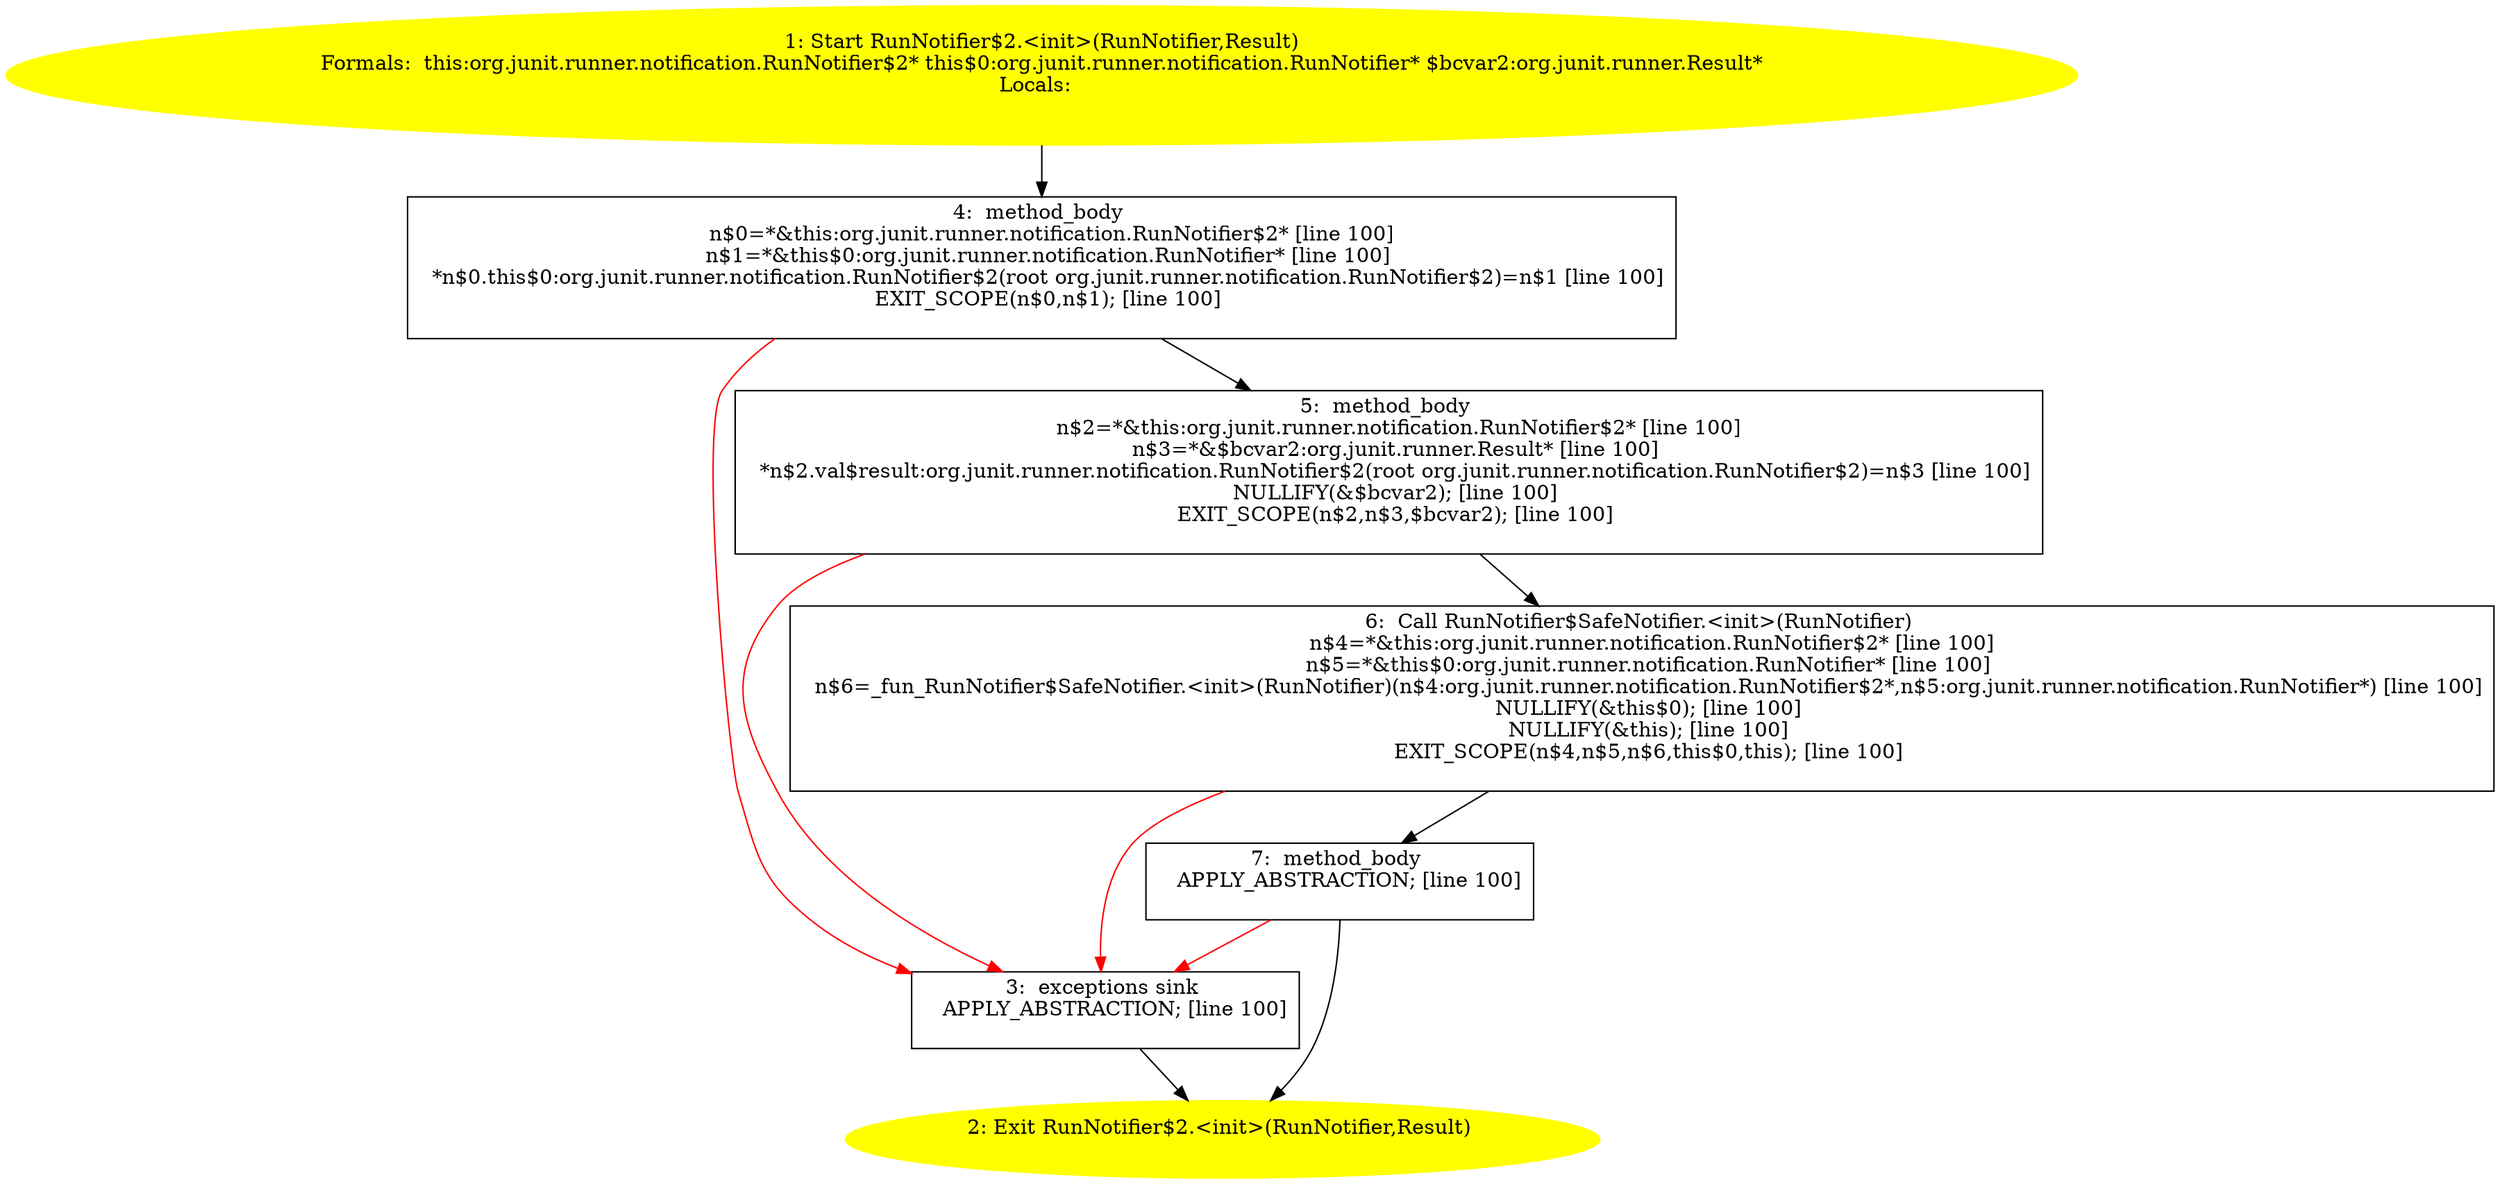/* @generated */
digraph cfg {
"org.junit.runner.notification.RunNotifier$2.<init>(org.junit.runner.notification.RunNotifier,org.jun.3377b466351940d15ab26ea8704c945f_1" [label="1: Start RunNotifier$2.<init>(RunNotifier,Result)\nFormals:  this:org.junit.runner.notification.RunNotifier$2* this$0:org.junit.runner.notification.RunNotifier* $bcvar2:org.junit.runner.Result*\nLocals:  \n  " color=yellow style=filled]
	

	 "org.junit.runner.notification.RunNotifier$2.<init>(org.junit.runner.notification.RunNotifier,org.jun.3377b466351940d15ab26ea8704c945f_1" -> "org.junit.runner.notification.RunNotifier$2.<init>(org.junit.runner.notification.RunNotifier,org.jun.3377b466351940d15ab26ea8704c945f_4" ;
"org.junit.runner.notification.RunNotifier$2.<init>(org.junit.runner.notification.RunNotifier,org.jun.3377b466351940d15ab26ea8704c945f_2" [label="2: Exit RunNotifier$2.<init>(RunNotifier,Result) \n  " color=yellow style=filled]
	

"org.junit.runner.notification.RunNotifier$2.<init>(org.junit.runner.notification.RunNotifier,org.jun.3377b466351940d15ab26ea8704c945f_3" [label="3:  exceptions sink \n   APPLY_ABSTRACTION; [line 100]\n " shape="box"]
	

	 "org.junit.runner.notification.RunNotifier$2.<init>(org.junit.runner.notification.RunNotifier,org.jun.3377b466351940d15ab26ea8704c945f_3" -> "org.junit.runner.notification.RunNotifier$2.<init>(org.junit.runner.notification.RunNotifier,org.jun.3377b466351940d15ab26ea8704c945f_2" ;
"org.junit.runner.notification.RunNotifier$2.<init>(org.junit.runner.notification.RunNotifier,org.jun.3377b466351940d15ab26ea8704c945f_4" [label="4:  method_body \n   n$0=*&this:org.junit.runner.notification.RunNotifier$2* [line 100]\n  n$1=*&this$0:org.junit.runner.notification.RunNotifier* [line 100]\n  *n$0.this$0:org.junit.runner.notification.RunNotifier$2(root org.junit.runner.notification.RunNotifier$2)=n$1 [line 100]\n  EXIT_SCOPE(n$0,n$1); [line 100]\n " shape="box"]
	

	 "org.junit.runner.notification.RunNotifier$2.<init>(org.junit.runner.notification.RunNotifier,org.jun.3377b466351940d15ab26ea8704c945f_4" -> "org.junit.runner.notification.RunNotifier$2.<init>(org.junit.runner.notification.RunNotifier,org.jun.3377b466351940d15ab26ea8704c945f_5" ;
	 "org.junit.runner.notification.RunNotifier$2.<init>(org.junit.runner.notification.RunNotifier,org.jun.3377b466351940d15ab26ea8704c945f_4" -> "org.junit.runner.notification.RunNotifier$2.<init>(org.junit.runner.notification.RunNotifier,org.jun.3377b466351940d15ab26ea8704c945f_3" [color="red" ];
"org.junit.runner.notification.RunNotifier$2.<init>(org.junit.runner.notification.RunNotifier,org.jun.3377b466351940d15ab26ea8704c945f_5" [label="5:  method_body \n   n$2=*&this:org.junit.runner.notification.RunNotifier$2* [line 100]\n  n$3=*&$bcvar2:org.junit.runner.Result* [line 100]\n  *n$2.val$result:org.junit.runner.notification.RunNotifier$2(root org.junit.runner.notification.RunNotifier$2)=n$3 [line 100]\n  NULLIFY(&$bcvar2); [line 100]\n  EXIT_SCOPE(n$2,n$3,$bcvar2); [line 100]\n " shape="box"]
	

	 "org.junit.runner.notification.RunNotifier$2.<init>(org.junit.runner.notification.RunNotifier,org.jun.3377b466351940d15ab26ea8704c945f_5" -> "org.junit.runner.notification.RunNotifier$2.<init>(org.junit.runner.notification.RunNotifier,org.jun.3377b466351940d15ab26ea8704c945f_6" ;
	 "org.junit.runner.notification.RunNotifier$2.<init>(org.junit.runner.notification.RunNotifier,org.jun.3377b466351940d15ab26ea8704c945f_5" -> "org.junit.runner.notification.RunNotifier$2.<init>(org.junit.runner.notification.RunNotifier,org.jun.3377b466351940d15ab26ea8704c945f_3" [color="red" ];
"org.junit.runner.notification.RunNotifier$2.<init>(org.junit.runner.notification.RunNotifier,org.jun.3377b466351940d15ab26ea8704c945f_6" [label="6:  Call RunNotifier$SafeNotifier.<init>(RunNotifier) \n   n$4=*&this:org.junit.runner.notification.RunNotifier$2* [line 100]\n  n$5=*&this$0:org.junit.runner.notification.RunNotifier* [line 100]\n  n$6=_fun_RunNotifier$SafeNotifier.<init>(RunNotifier)(n$4:org.junit.runner.notification.RunNotifier$2*,n$5:org.junit.runner.notification.RunNotifier*) [line 100]\n  NULLIFY(&this$0); [line 100]\n  NULLIFY(&this); [line 100]\n  EXIT_SCOPE(n$4,n$5,n$6,this$0,this); [line 100]\n " shape="box"]
	

	 "org.junit.runner.notification.RunNotifier$2.<init>(org.junit.runner.notification.RunNotifier,org.jun.3377b466351940d15ab26ea8704c945f_6" -> "org.junit.runner.notification.RunNotifier$2.<init>(org.junit.runner.notification.RunNotifier,org.jun.3377b466351940d15ab26ea8704c945f_7" ;
	 "org.junit.runner.notification.RunNotifier$2.<init>(org.junit.runner.notification.RunNotifier,org.jun.3377b466351940d15ab26ea8704c945f_6" -> "org.junit.runner.notification.RunNotifier$2.<init>(org.junit.runner.notification.RunNotifier,org.jun.3377b466351940d15ab26ea8704c945f_3" [color="red" ];
"org.junit.runner.notification.RunNotifier$2.<init>(org.junit.runner.notification.RunNotifier,org.jun.3377b466351940d15ab26ea8704c945f_7" [label="7:  method_body \n   APPLY_ABSTRACTION; [line 100]\n " shape="box"]
	

	 "org.junit.runner.notification.RunNotifier$2.<init>(org.junit.runner.notification.RunNotifier,org.jun.3377b466351940d15ab26ea8704c945f_7" -> "org.junit.runner.notification.RunNotifier$2.<init>(org.junit.runner.notification.RunNotifier,org.jun.3377b466351940d15ab26ea8704c945f_2" ;
	 "org.junit.runner.notification.RunNotifier$2.<init>(org.junit.runner.notification.RunNotifier,org.jun.3377b466351940d15ab26ea8704c945f_7" -> "org.junit.runner.notification.RunNotifier$2.<init>(org.junit.runner.notification.RunNotifier,org.jun.3377b466351940d15ab26ea8704c945f_3" [color="red" ];
}
